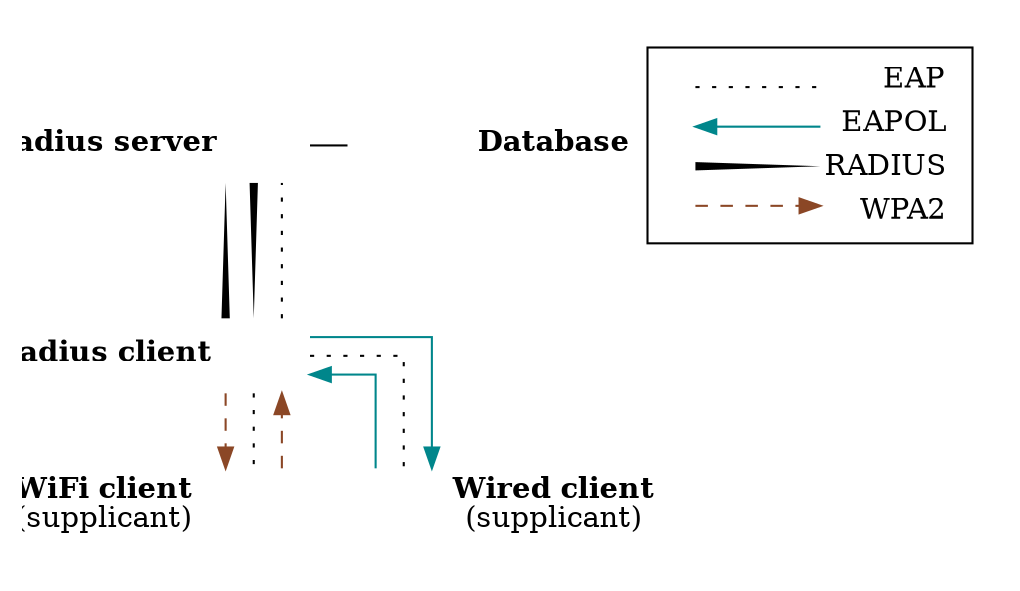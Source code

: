 digraph G {
	rankdir=TB;
	edge [dir=none];
	margin="0.15";

	graph [splines=ortho];
	
  	subgraph cluster_main { 
		style="invis";
		node [tooltip="",fixedsize=true];
		graph [splines=ortho];
		
		subgraph cluster_database {
			database[shape=none, label="", image="./Graphics/Radius/database.png"]
			databasetext[shape=none, label=<<b>Database</b>>]
			
		}
		
		subgraph cluster_radiusserver {
			radiusserver[shape=none, label="", image="./Graphics/Radius/server.png"]
			radiusservertext[shape=none, label=<<b>Radius server</b>>]
		}
		
		subgraph cluster_radiusclient {
			radiusclient[shape=none, label="", image="./Graphics/Radius/client.png"]
			radiusclienttext[shape=none, label=<<b>Radius client</b>>]
		}
		
		subgraph cluster_suplicant1 {
			suplicant1[shape=none, label="", image="./Graphics/Radius/supplicant.png"]
			suplicant1text[shape=none, label=<<b>WiFi client</b><br/>(supplicant)>]
		}
		
		subgraph cluster_suplicant2 {
			suplicant2text[shape=none, label=<<b>Wired client</b><br/>(supplicant)>]
			suplicant2[shape=none, label="", image="./Graphics/Radius/supplicant2.png"]
		}
		

		
		suplicant1:ne->radiusclient:se [dir=forward, color=sienna4, style=dashed];
		radiusclient:sw->suplicant1:nw [dir=forward, color=sienna4, style=dashed];
		radiusclient:s->suplicant1:n [dir=none, style="dotted" ];
		
		radiusclient:e->suplicant2:ne [dir=forward, color=turquoise4];
		radiusclient:e->suplicant2:n [dir=none, style="dotted"];
		suplicant2:nw->radiusclient:e [dir=forward, color=turquoise4];
		
		radiusserver:sw->radiusclient:nw [dir=back, style=tapered, penwidth=4, arrowtail=none] ;	
		radiusclient:ne->radiusserver:se [dir=none, style="dotted"];
		radiusserver:sw->radiusclient:nw [dir=forward, style=tapered, penwidth=4, arrowhead=none];
		
		radiusserver:e->database:w;
		
		{
			rank=same;
			radiusserver radiusservertext database databasetext
		}
	}
	
  	subgraph cluster_legend { 		
		 
		graph [rank="max"];
				
	    key [label=<<table border="0" >
	      <tr><td align="right" port="i1">EAP</td></tr>
	      <tr><td align="right" port="i2">EAPOL</td></tr>
	      <tr><td align="right" port="i3">RADIUS</td></tr>
	      <tr><td align="right" port="i4">WPA2</td></tr>
	      </table>>, shape=plaintext]
	    key2 [label=<<table border="0">
	      <tr><td port="i1">&nbsp;</td></tr>
	      <tr><td port="i2">&nbsp;</td></tr>
	      <tr><td port="i3">&nbsp;</td></tr>
	      <tr><td port="i4">&nbsp;</td></tr>
	      </table>>, shape=plaintext]
	    
	    {
			rank=min;
			key key2;
		}
	    key2:i1:w -> key:i1:w  [style=dotted]
	    key2:i2:w -> key:i2:w [color=turquoise4, dir=back]
	    key2:i3:w -> key:i3:w [dir=forward, style=tapered, penwidth=4, arrowhead=none]
	    key2:i4:w -> key:i4:w [dir=forward, color=sienna4, style=dashed]
	}
}
